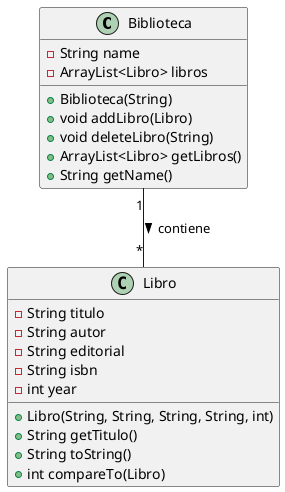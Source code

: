 @startuml

class Biblioteca {
    - String name
    - ArrayList<Libro> libros
    + Biblioteca(String)
    + void addLibro(Libro)
    + void deleteLibro(String)
    + ArrayList<Libro> getLibros()
    + String getName()
}

class Libro {
    - String titulo
    - String autor
    - String editorial
    - String isbn
    - int year
    + Libro(String, String, String, String, int)
    + String getTitulo()
    + String toString()
    + int compareTo(Libro)
}

Biblioteca "1" -- "*" Libro : contiene >

@enduml
